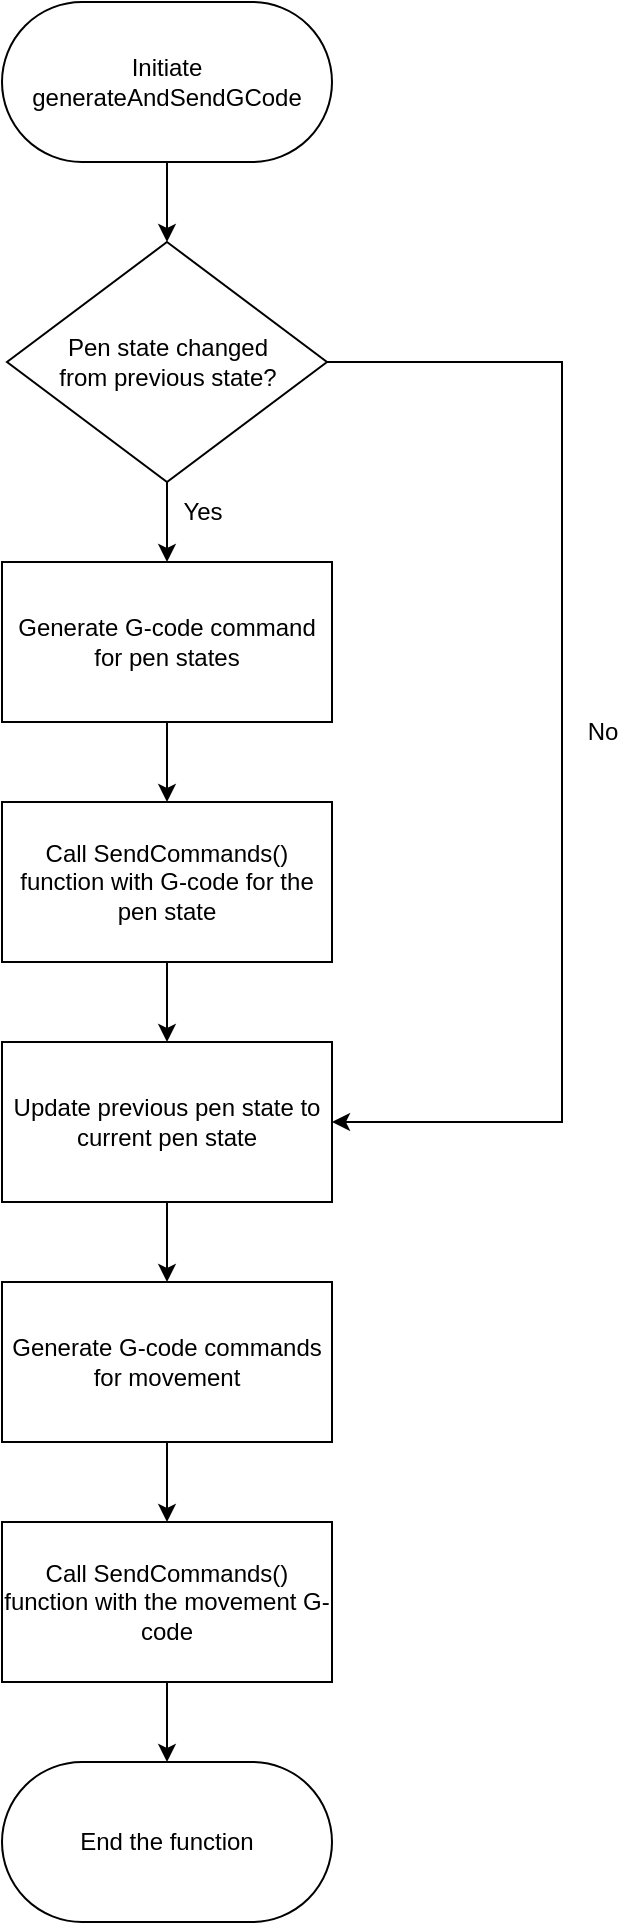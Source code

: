 <mxfile version="24.7.17">
  <diagram name="Page-1" id="MBA3mqEUf8yBM4hLEcPy">
    <mxGraphModel dx="550" dy="875" grid="1" gridSize="10" guides="1" tooltips="1" connect="1" arrows="1" fold="1" page="1" pageScale="1" pageWidth="850" pageHeight="1100" math="0" shadow="0">
      <root>
        <mxCell id="0" />
        <mxCell id="1" parent="0" />
        <mxCell id="eASxWb46A3ll9oQE5JGt-4" style="edgeStyle=orthogonalEdgeStyle;rounded=0;orthogonalLoop=1;jettySize=auto;html=1;entryX=0.5;entryY=0;entryDx=0;entryDy=0;" edge="1" parent="1" source="eASxWb46A3ll9oQE5JGt-2" target="eASxWb46A3ll9oQE5JGt-3">
          <mxGeometry relative="1" as="geometry" />
        </mxCell>
        <mxCell id="eASxWb46A3ll9oQE5JGt-2" value="Initiate generateAndSendGCode" style="rounded=1;whiteSpace=wrap;html=1;arcSize=50;" vertex="1" parent="1">
          <mxGeometry x="40" y="40" width="165" height="80" as="geometry" />
        </mxCell>
        <mxCell id="eASxWb46A3ll9oQE5JGt-6" style="edgeStyle=orthogonalEdgeStyle;rounded=0;orthogonalLoop=1;jettySize=auto;html=1;entryX=0.5;entryY=0;entryDx=0;entryDy=0;" edge="1" parent="1" source="eASxWb46A3ll9oQE5JGt-3" target="eASxWb46A3ll9oQE5JGt-5">
          <mxGeometry relative="1" as="geometry" />
        </mxCell>
        <mxCell id="eASxWb46A3ll9oQE5JGt-12" style="edgeStyle=orthogonalEdgeStyle;rounded=0;orthogonalLoop=1;jettySize=auto;html=1;entryX=1;entryY=0.5;entryDx=0;entryDy=0;" edge="1" parent="1" source="eASxWb46A3ll9oQE5JGt-3" target="eASxWb46A3ll9oQE5JGt-10">
          <mxGeometry relative="1" as="geometry">
            <Array as="points">
              <mxPoint x="320" y="220" />
              <mxPoint x="320" y="600" />
            </Array>
          </mxGeometry>
        </mxCell>
        <mxCell id="eASxWb46A3ll9oQE5JGt-3" value="Pen state changed&lt;div&gt;from previous state?&lt;/div&gt;" style="rhombus;whiteSpace=wrap;html=1;" vertex="1" parent="1">
          <mxGeometry x="42.5" y="160" width="160" height="120" as="geometry" />
        </mxCell>
        <mxCell id="eASxWb46A3ll9oQE5JGt-9" style="edgeStyle=orthogonalEdgeStyle;rounded=0;orthogonalLoop=1;jettySize=auto;html=1;entryX=0.5;entryY=0;entryDx=0;entryDy=0;" edge="1" parent="1" source="eASxWb46A3ll9oQE5JGt-5" target="eASxWb46A3ll9oQE5JGt-8">
          <mxGeometry relative="1" as="geometry" />
        </mxCell>
        <mxCell id="eASxWb46A3ll9oQE5JGt-5" value="Generate G-code command for pen states" style="rounded=0;whiteSpace=wrap;html=1;" vertex="1" parent="1">
          <mxGeometry x="40" y="320" width="165" height="80" as="geometry" />
        </mxCell>
        <mxCell id="eASxWb46A3ll9oQE5JGt-7" value="Yes" style="text;html=1;align=center;verticalAlign=middle;resizable=0;points=[];autosize=1;strokeColor=none;fillColor=none;" vertex="1" parent="1">
          <mxGeometry x="120" y="280" width="40" height="30" as="geometry" />
        </mxCell>
        <mxCell id="eASxWb46A3ll9oQE5JGt-11" style="edgeStyle=orthogonalEdgeStyle;rounded=0;orthogonalLoop=1;jettySize=auto;html=1;entryX=0.5;entryY=0;entryDx=0;entryDy=0;" edge="1" parent="1" source="eASxWb46A3ll9oQE5JGt-8" target="eASxWb46A3ll9oQE5JGt-10">
          <mxGeometry relative="1" as="geometry" />
        </mxCell>
        <mxCell id="eASxWb46A3ll9oQE5JGt-8" value="Call SendCommands() function with G-code for the pen state" style="rounded=0;whiteSpace=wrap;html=1;" vertex="1" parent="1">
          <mxGeometry x="40" y="440" width="165" height="80" as="geometry" />
        </mxCell>
        <mxCell id="eASxWb46A3ll9oQE5JGt-15" style="edgeStyle=orthogonalEdgeStyle;rounded=0;orthogonalLoop=1;jettySize=auto;html=1;entryX=0.5;entryY=0;entryDx=0;entryDy=0;" edge="1" parent="1" source="eASxWb46A3ll9oQE5JGt-10" target="eASxWb46A3ll9oQE5JGt-14">
          <mxGeometry relative="1" as="geometry" />
        </mxCell>
        <mxCell id="eASxWb46A3ll9oQE5JGt-10" value="Update previous pen state to current pen state" style="rounded=0;whiteSpace=wrap;html=1;" vertex="1" parent="1">
          <mxGeometry x="40" y="560" width="165" height="80" as="geometry" />
        </mxCell>
        <mxCell id="eASxWb46A3ll9oQE5JGt-13" value="No" style="text;html=1;align=center;verticalAlign=middle;resizable=0;points=[];autosize=1;strokeColor=none;fillColor=none;" vertex="1" parent="1">
          <mxGeometry x="320" y="390" width="40" height="30" as="geometry" />
        </mxCell>
        <mxCell id="eASxWb46A3ll9oQE5JGt-17" style="edgeStyle=orthogonalEdgeStyle;rounded=0;orthogonalLoop=1;jettySize=auto;html=1;entryX=0.5;entryY=0;entryDx=0;entryDy=0;" edge="1" parent="1" source="eASxWb46A3ll9oQE5JGt-14" target="eASxWb46A3ll9oQE5JGt-16">
          <mxGeometry relative="1" as="geometry" />
        </mxCell>
        <mxCell id="eASxWb46A3ll9oQE5JGt-14" value="Generate G-code commands for movement" style="rounded=0;whiteSpace=wrap;html=1;" vertex="1" parent="1">
          <mxGeometry x="40" y="680" width="165" height="80" as="geometry" />
        </mxCell>
        <mxCell id="eASxWb46A3ll9oQE5JGt-19" style="edgeStyle=orthogonalEdgeStyle;rounded=0;orthogonalLoop=1;jettySize=auto;html=1;entryX=0.5;entryY=0;entryDx=0;entryDy=0;" edge="1" parent="1" source="eASxWb46A3ll9oQE5JGt-16" target="eASxWb46A3ll9oQE5JGt-18">
          <mxGeometry relative="1" as="geometry" />
        </mxCell>
        <mxCell id="eASxWb46A3ll9oQE5JGt-16" value="Call SendCommands() function with the movement G-code" style="rounded=0;whiteSpace=wrap;html=1;" vertex="1" parent="1">
          <mxGeometry x="40" y="800" width="165" height="80" as="geometry" />
        </mxCell>
        <mxCell id="eASxWb46A3ll9oQE5JGt-18" value="End the function" style="rounded=1;whiteSpace=wrap;html=1;arcSize=50;" vertex="1" parent="1">
          <mxGeometry x="40" y="920" width="165" height="80" as="geometry" />
        </mxCell>
      </root>
    </mxGraphModel>
  </diagram>
</mxfile>
